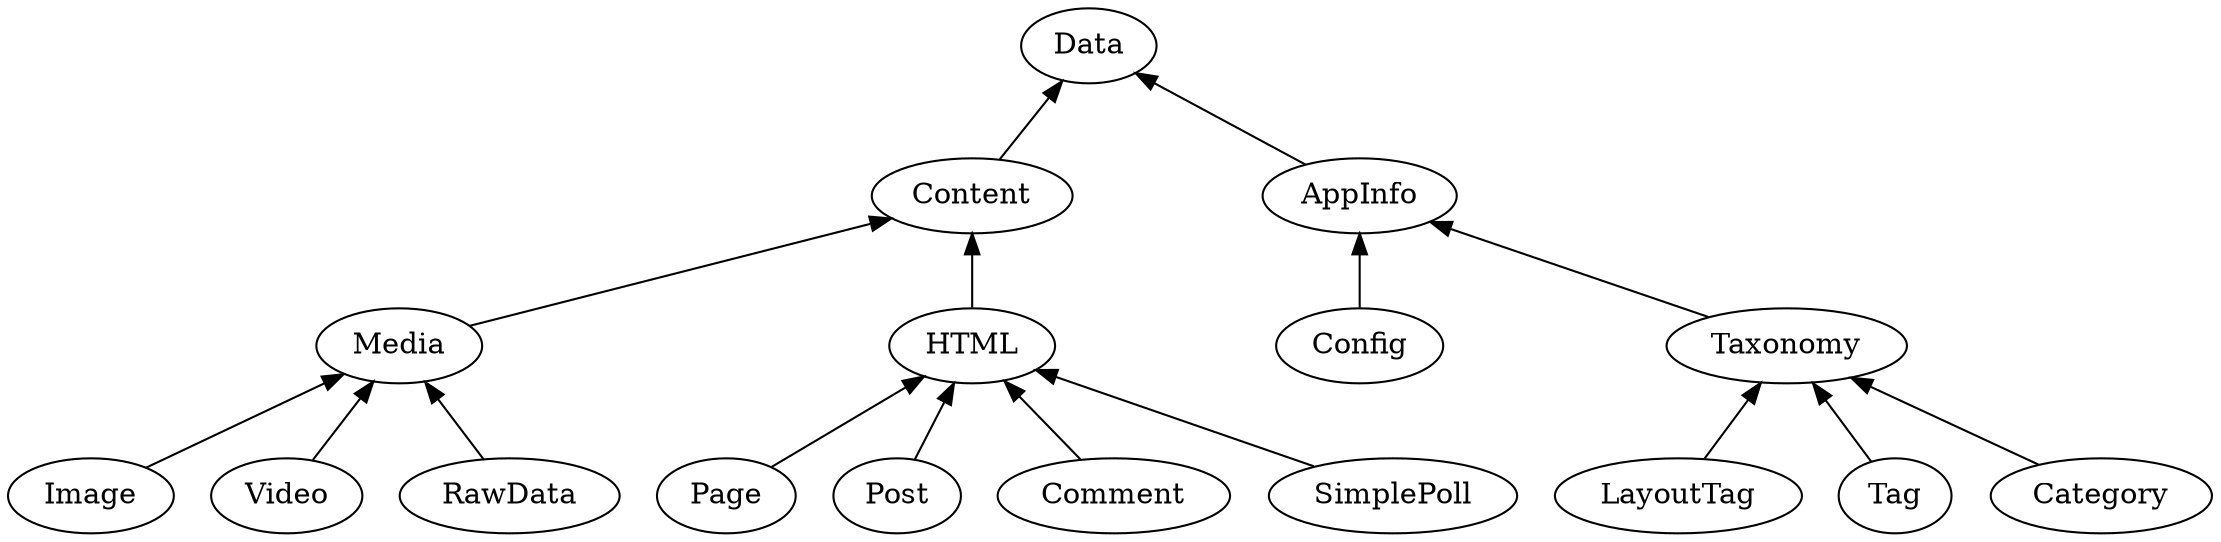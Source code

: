 digraph "Type Hierarchy" {
        rankdir=BT;
        AppInfo   -> Data;
        Content   -> Data;
        Config    -> AppInfo;
        Taxonomy  -> AppInfo;
        LayoutTag -> Taxonomy;
        Tag       -> Taxonomy;
        Category  -> Taxonomy;
        Media     -> Content;
        Image     -> Media;
        Video     -> Media;
        RawData   -> Media;
        HTML      -> Content;
        Page      -> HTML;
        Post      -> HTML;
        Comment   -> HTML;
        SimplePoll -> HTML;
}